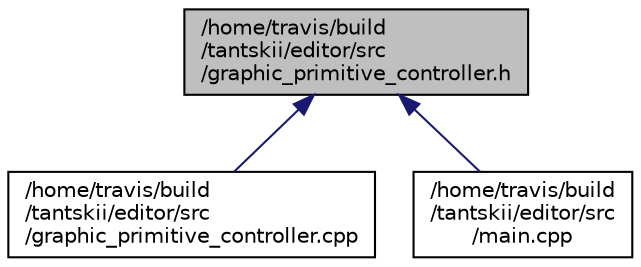 digraph "/home/travis/build/tantskii/editor/src/graphic_primitive_controller.h"
{
  edge [fontname="Helvetica",fontsize="10",labelfontname="Helvetica",labelfontsize="10"];
  node [fontname="Helvetica",fontsize="10",shape=record];
  Node1 [label="/home/travis/build\l/tantskii/editor/src\l/graphic_primitive_controller.h",height=0.2,width=0.4,color="black", fillcolor="grey75", style="filled", fontcolor="black"];
  Node1 -> Node2 [dir="back",color="midnightblue",fontsize="10",style="solid",fontname="Helvetica"];
  Node2 [label="/home/travis/build\l/tantskii/editor/src\l/graphic_primitive_controller.cpp",height=0.2,width=0.4,color="black", fillcolor="white", style="filled",URL="$graphic__primitive__controller_8cpp.html"];
  Node1 -> Node3 [dir="back",color="midnightblue",fontsize="10",style="solid",fontname="Helvetica"];
  Node3 [label="/home/travis/build\l/tantskii/editor/src\l/main.cpp",height=0.2,width=0.4,color="black", fillcolor="white", style="filled",URL="$main_8cpp.html"];
}
